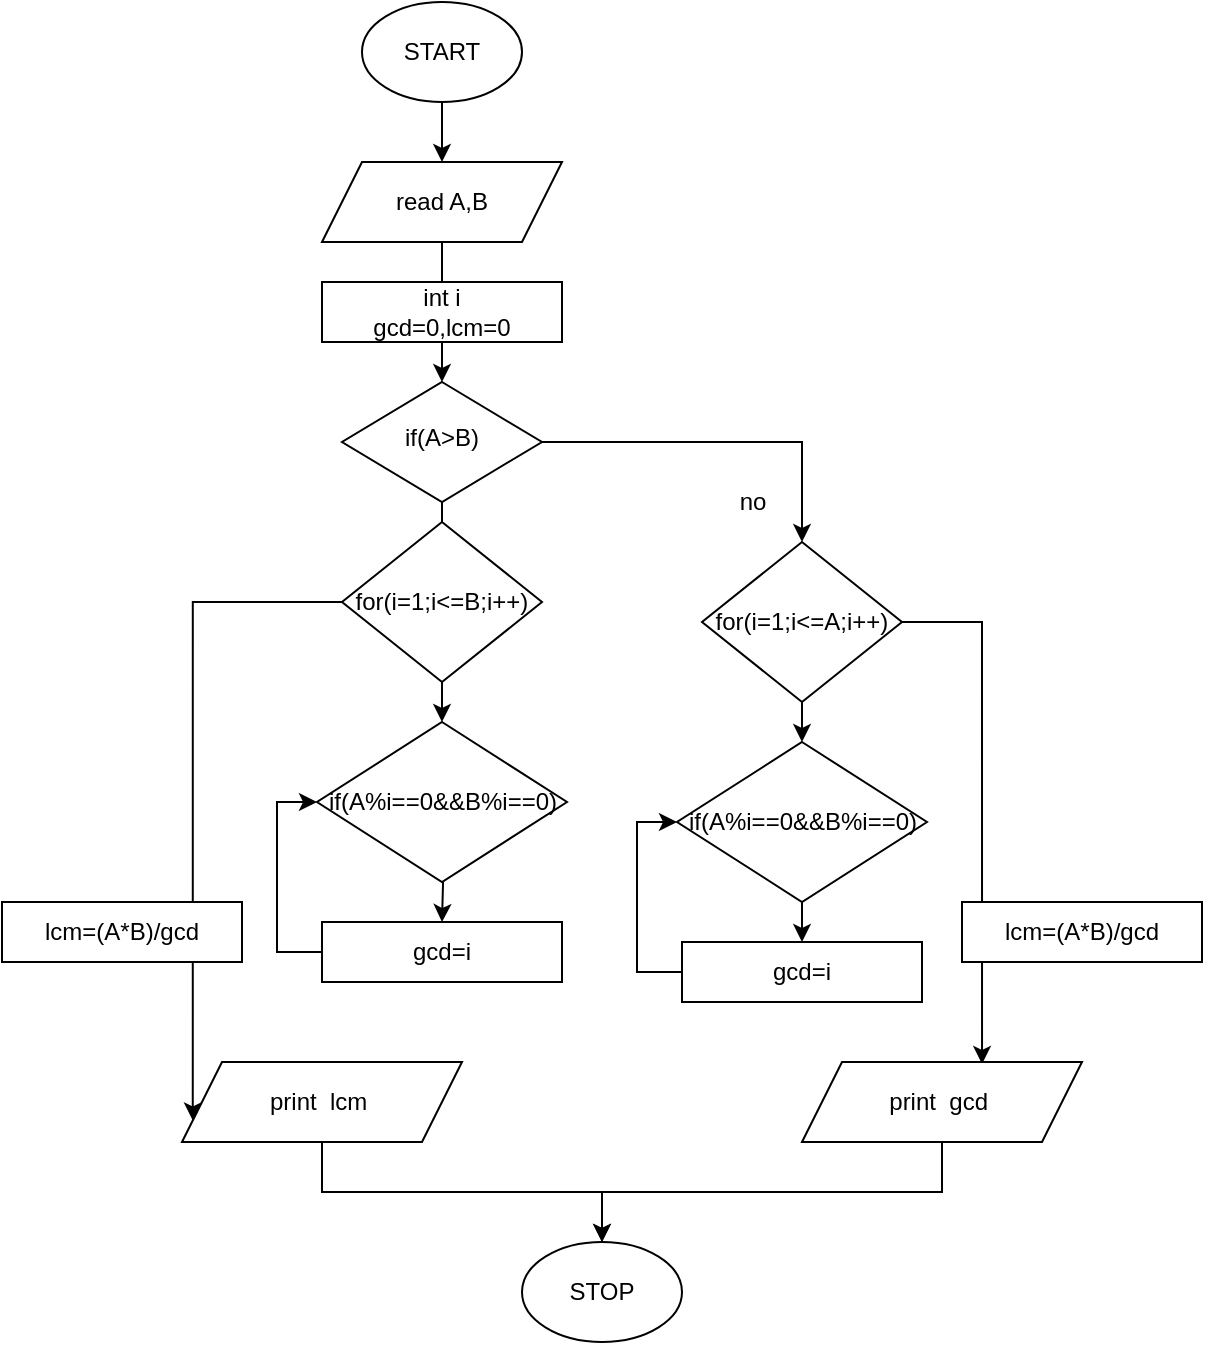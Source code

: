 <mxfile version="13.9.9" type="device"><diagram id="13SvBxdmZnxNkoG7JcXK" name="Page-1"><mxGraphModel dx="766" dy="526" grid="1" gridSize="10" guides="1" tooltips="1" connect="1" arrows="1" fold="1" page="1" pageScale="1" pageWidth="850" pageHeight="1100" math="0" shadow="0"><root><mxCell id="0"/><mxCell id="1" parent="0"/><mxCell id="e4WMLI6OW491kR2gj1Tc-1" style="edgeStyle=orthogonalEdgeStyle;rounded=0;orthogonalLoop=1;jettySize=auto;html=1;exitX=1;exitY=0.5;exitDx=0;exitDy=0;entryX=0.643;entryY=0.025;entryDx=0;entryDy=0;entryPerimeter=0;" edge="1" parent="1" source="e4WMLI6OW491kR2gj1Tc-20" target="e4WMLI6OW491kR2gj1Tc-28"><mxGeometry relative="1" as="geometry"><mxPoint x="490" y="442" as="targetPoint"/></mxGeometry></mxCell><mxCell id="e4WMLI6OW491kR2gj1Tc-2" style="edgeStyle=orthogonalEdgeStyle;rounded=0;orthogonalLoop=1;jettySize=auto;html=1;exitX=0.5;exitY=1;exitDx=0;exitDy=0;" edge="1" parent="1" source="e4WMLI6OW491kR2gj1Tc-3"><mxGeometry relative="1" as="geometry"><mxPoint x="220" y="380" as="targetPoint"/></mxGeometry></mxCell><mxCell id="e4WMLI6OW491kR2gj1Tc-3" value="if(A&amp;gt;B)" style="rhombus;whiteSpace=wrap;html=1;shadow=0;fontFamily=Helvetica;fontSize=12;align=center;strokeWidth=1;spacing=6;spacingTop=-4;" vertex="1" parent="1"><mxGeometry x="170" y="210" width="100" height="60" as="geometry"/></mxCell><mxCell id="e4WMLI6OW491kR2gj1Tc-4" style="edgeStyle=orthogonalEdgeStyle;rounded=0;orthogonalLoop=1;jettySize=auto;html=1;entryX=0.5;entryY=0;entryDx=0;entryDy=0;" edge="1" parent="1" source="e4WMLI6OW491kR2gj1Tc-5"><mxGeometry relative="1" as="geometry"><mxPoint x="220" y="100" as="targetPoint"/></mxGeometry></mxCell><mxCell id="e4WMLI6OW491kR2gj1Tc-5" value="START" style="ellipse;whiteSpace=wrap;html=1;" vertex="1" parent="1"><mxGeometry x="180" y="20" width="80" height="50" as="geometry"/></mxCell><mxCell id="e4WMLI6OW491kR2gj1Tc-6" value="STOP" style="ellipse;whiteSpace=wrap;html=1;" vertex="1" parent="1"><mxGeometry x="260" y="640" width="80" height="50" as="geometry"/></mxCell><mxCell id="e4WMLI6OW491kR2gj1Tc-7" style="edgeStyle=orthogonalEdgeStyle;rounded=0;orthogonalLoop=1;jettySize=auto;html=1;exitX=0.5;exitY=1;exitDx=0;exitDy=0;entryX=0.5;entryY=0;entryDx=0;entryDy=0;" edge="1" parent="1" source="e4WMLI6OW491kR2gj1Tc-8" target="e4WMLI6OW491kR2gj1Tc-3"><mxGeometry relative="1" as="geometry"/></mxCell><mxCell id="e4WMLI6OW491kR2gj1Tc-8" value="&lt;span&gt;read A,B&lt;/span&gt;" style="shape=parallelogram;perimeter=parallelogramPerimeter;whiteSpace=wrap;html=1;fixedSize=1;" vertex="1" parent="1"><mxGeometry x="160" y="100" width="120" height="40" as="geometry"/></mxCell><mxCell id="e4WMLI6OW491kR2gj1Tc-9" value="no" style="text;html=1;align=center;verticalAlign=middle;resizable=0;points=[];autosize=1;" vertex="1" parent="1"><mxGeometry x="360" y="260" width="30" height="20" as="geometry"/></mxCell><mxCell id="e4WMLI6OW491kR2gj1Tc-10" value="yes" style="text;html=1;align=center;verticalAlign=middle;resizable=0;points=[];autosize=1;" vertex="1" parent="1"><mxGeometry x="220" y="320" width="30" height="20" as="geometry"/></mxCell><mxCell id="e4WMLI6OW491kR2gj1Tc-11" style="edgeStyle=orthogonalEdgeStyle;rounded=0;orthogonalLoop=1;jettySize=auto;html=1;exitX=0;exitY=0.5;exitDx=0;exitDy=0;entryX=0;entryY=0.5;entryDx=0;entryDy=0;" edge="1" parent="1" source="e4WMLI6OW491kR2gj1Tc-12" target="e4WMLI6OW491kR2gj1Tc-22"><mxGeometry relative="1" as="geometry"/></mxCell><mxCell id="e4WMLI6OW491kR2gj1Tc-12" value="gcd=i" style="rounded=0;whiteSpace=wrap;html=1;" vertex="1" parent="1"><mxGeometry x="160" y="480" width="120" height="30" as="geometry"/></mxCell><mxCell id="e4WMLI6OW491kR2gj1Tc-13" style="edgeStyle=orthogonalEdgeStyle;rounded=0;orthogonalLoop=1;jettySize=auto;html=1;exitX=0.5;exitY=1;exitDx=0;exitDy=0;entryX=0.5;entryY=0;entryDx=0;entryDy=0;" edge="1" parent="1" target="e4WMLI6OW491kR2gj1Tc-12"><mxGeometry relative="1" as="geometry"><mxPoint x="220" y="440" as="sourcePoint"/></mxGeometry></mxCell><mxCell id="e4WMLI6OW491kR2gj1Tc-14" style="edgeStyle=orthogonalEdgeStyle;rounded=0;orthogonalLoop=1;jettySize=auto;html=1;exitX=0.5;exitY=1;exitDx=0;exitDy=0;entryX=0.5;entryY=0;entryDx=0;entryDy=0;" edge="1" parent="1" source="e4WMLI6OW491kR2gj1Tc-15" target="e4WMLI6OW491kR2gj1Tc-6"><mxGeometry relative="1" as="geometry"/></mxCell><mxCell id="e4WMLI6OW491kR2gj1Tc-15" value="&lt;span&gt;print&amp;nbsp; lcm&amp;nbsp;&lt;/span&gt;" style="shape=parallelogram;perimeter=parallelogramPerimeter;whiteSpace=wrap;html=1;fixedSize=1;" vertex="1" parent="1"><mxGeometry x="90" y="550" width="140" height="40" as="geometry"/></mxCell><mxCell id="e4WMLI6OW491kR2gj1Tc-16" value="int i&lt;br&gt;gcd=0,lcm=0" style="rounded=0;whiteSpace=wrap;html=1;" vertex="1" parent="1"><mxGeometry x="160" y="160" width="120" height="30" as="geometry"/></mxCell><mxCell id="e4WMLI6OW491kR2gj1Tc-17" style="edgeStyle=orthogonalEdgeStyle;rounded=0;orthogonalLoop=1;jettySize=auto;html=1;exitX=0;exitY=0.5;exitDx=0;exitDy=0;entryX=0;entryY=0.75;entryDx=0;entryDy=0;" edge="1" parent="1" source="e4WMLI6OW491kR2gj1Tc-18" target="e4WMLI6OW491kR2gj1Tc-15"><mxGeometry relative="1" as="geometry"/></mxCell><mxCell id="e4WMLI6OW491kR2gj1Tc-18" value="for(i=1;i&amp;lt;=B;i++)" style="rhombus;whiteSpace=wrap;html=1;" vertex="1" parent="1"><mxGeometry x="170" y="280" width="100" height="80" as="geometry"/></mxCell><mxCell id="e4WMLI6OW491kR2gj1Tc-19" style="edgeStyle=orthogonalEdgeStyle;rounded=0;orthogonalLoop=1;jettySize=auto;html=1;exitX=0.5;exitY=1;exitDx=0;exitDy=0;entryX=0.5;entryY=0;entryDx=0;entryDy=0;" edge="1" parent="1" source="e4WMLI6OW491kR2gj1Tc-20"><mxGeometry relative="1" as="geometry"><mxPoint x="400" y="390" as="targetPoint"/></mxGeometry></mxCell><mxCell id="e4WMLI6OW491kR2gj1Tc-20" value="&lt;span&gt;for(i=1;i&amp;lt;=A;i++)&lt;/span&gt;" style="rhombus;whiteSpace=wrap;html=1;" vertex="1" parent="1"><mxGeometry x="350" y="290" width="100" height="80" as="geometry"/></mxCell><mxCell id="e4WMLI6OW491kR2gj1Tc-21" style="edgeStyle=orthogonalEdgeStyle;rounded=0;orthogonalLoop=1;jettySize=auto;html=1;exitX=1;exitY=0.5;exitDx=0;exitDy=0;" edge="1" parent="1" source="e4WMLI6OW491kR2gj1Tc-3" target="e4WMLI6OW491kR2gj1Tc-20"><mxGeometry relative="1" as="geometry"><mxPoint x="490" y="442" as="targetPoint"/><mxPoint x="270" y="240" as="sourcePoint"/></mxGeometry></mxCell><mxCell id="e4WMLI6OW491kR2gj1Tc-22" value="&lt;span&gt;if(A%i==0&amp;amp;&amp;amp;B%i==0)&lt;/span&gt;" style="rhombus;whiteSpace=wrap;html=1;" vertex="1" parent="1"><mxGeometry x="157.5" y="380" width="125" height="80" as="geometry"/></mxCell><mxCell id="e4WMLI6OW491kR2gj1Tc-23" style="edgeStyle=orthogonalEdgeStyle;rounded=0;orthogonalLoop=1;jettySize=auto;html=1;exitX=0.5;exitY=1;exitDx=0;exitDy=0;entryX=0.5;entryY=0;entryDx=0;entryDy=0;" edge="1" parent="1" source="e4WMLI6OW491kR2gj1Tc-24" target="e4WMLI6OW491kR2gj1Tc-26"><mxGeometry relative="1" as="geometry"/></mxCell><mxCell id="e4WMLI6OW491kR2gj1Tc-24" value="&lt;span&gt;if(A%i==0&amp;amp;&amp;amp;B%i==0)&lt;/span&gt;" style="rhombus;whiteSpace=wrap;html=1;" vertex="1" parent="1"><mxGeometry x="337.5" y="390" width="125" height="80" as="geometry"/></mxCell><mxCell id="e4WMLI6OW491kR2gj1Tc-25" style="edgeStyle=orthogonalEdgeStyle;rounded=0;orthogonalLoop=1;jettySize=auto;html=1;exitX=0;exitY=0.5;exitDx=0;exitDy=0;entryX=0;entryY=0.5;entryDx=0;entryDy=0;" edge="1" parent="1" source="e4WMLI6OW491kR2gj1Tc-26" target="e4WMLI6OW491kR2gj1Tc-24"><mxGeometry relative="1" as="geometry"/></mxCell><mxCell id="e4WMLI6OW491kR2gj1Tc-26" value="gcd=i" style="rounded=0;whiteSpace=wrap;html=1;" vertex="1" parent="1"><mxGeometry x="340" y="490" width="120" height="30" as="geometry"/></mxCell><mxCell id="e4WMLI6OW491kR2gj1Tc-27" style="edgeStyle=orthogonalEdgeStyle;rounded=0;orthogonalLoop=1;jettySize=auto;html=1;exitX=0.5;exitY=1;exitDx=0;exitDy=0;" edge="1" parent="1" source="e4WMLI6OW491kR2gj1Tc-28" target="e4WMLI6OW491kR2gj1Tc-6"><mxGeometry relative="1" as="geometry"/></mxCell><mxCell id="e4WMLI6OW491kR2gj1Tc-28" value="&lt;span&gt;print&amp;nbsp; gcd&amp;nbsp;&lt;/span&gt;" style="shape=parallelogram;perimeter=parallelogramPerimeter;whiteSpace=wrap;html=1;fixedSize=1;" vertex="1" parent="1"><mxGeometry x="400" y="550" width="140" height="40" as="geometry"/></mxCell><mxCell id="e4WMLI6OW491kR2gj1Tc-29" value="lcm=(A*B)/gcd" style="rounded=0;whiteSpace=wrap;html=1;" vertex="1" parent="1"><mxGeometry y="470" width="120" height="30" as="geometry"/></mxCell><mxCell id="e4WMLI6OW491kR2gj1Tc-30" value="lcm=(A*B)/gcd" style="rounded=0;whiteSpace=wrap;html=1;" vertex="1" parent="1"><mxGeometry x="480" y="470" width="120" height="30" as="geometry"/></mxCell></root></mxGraphModel></diagram></mxfile>